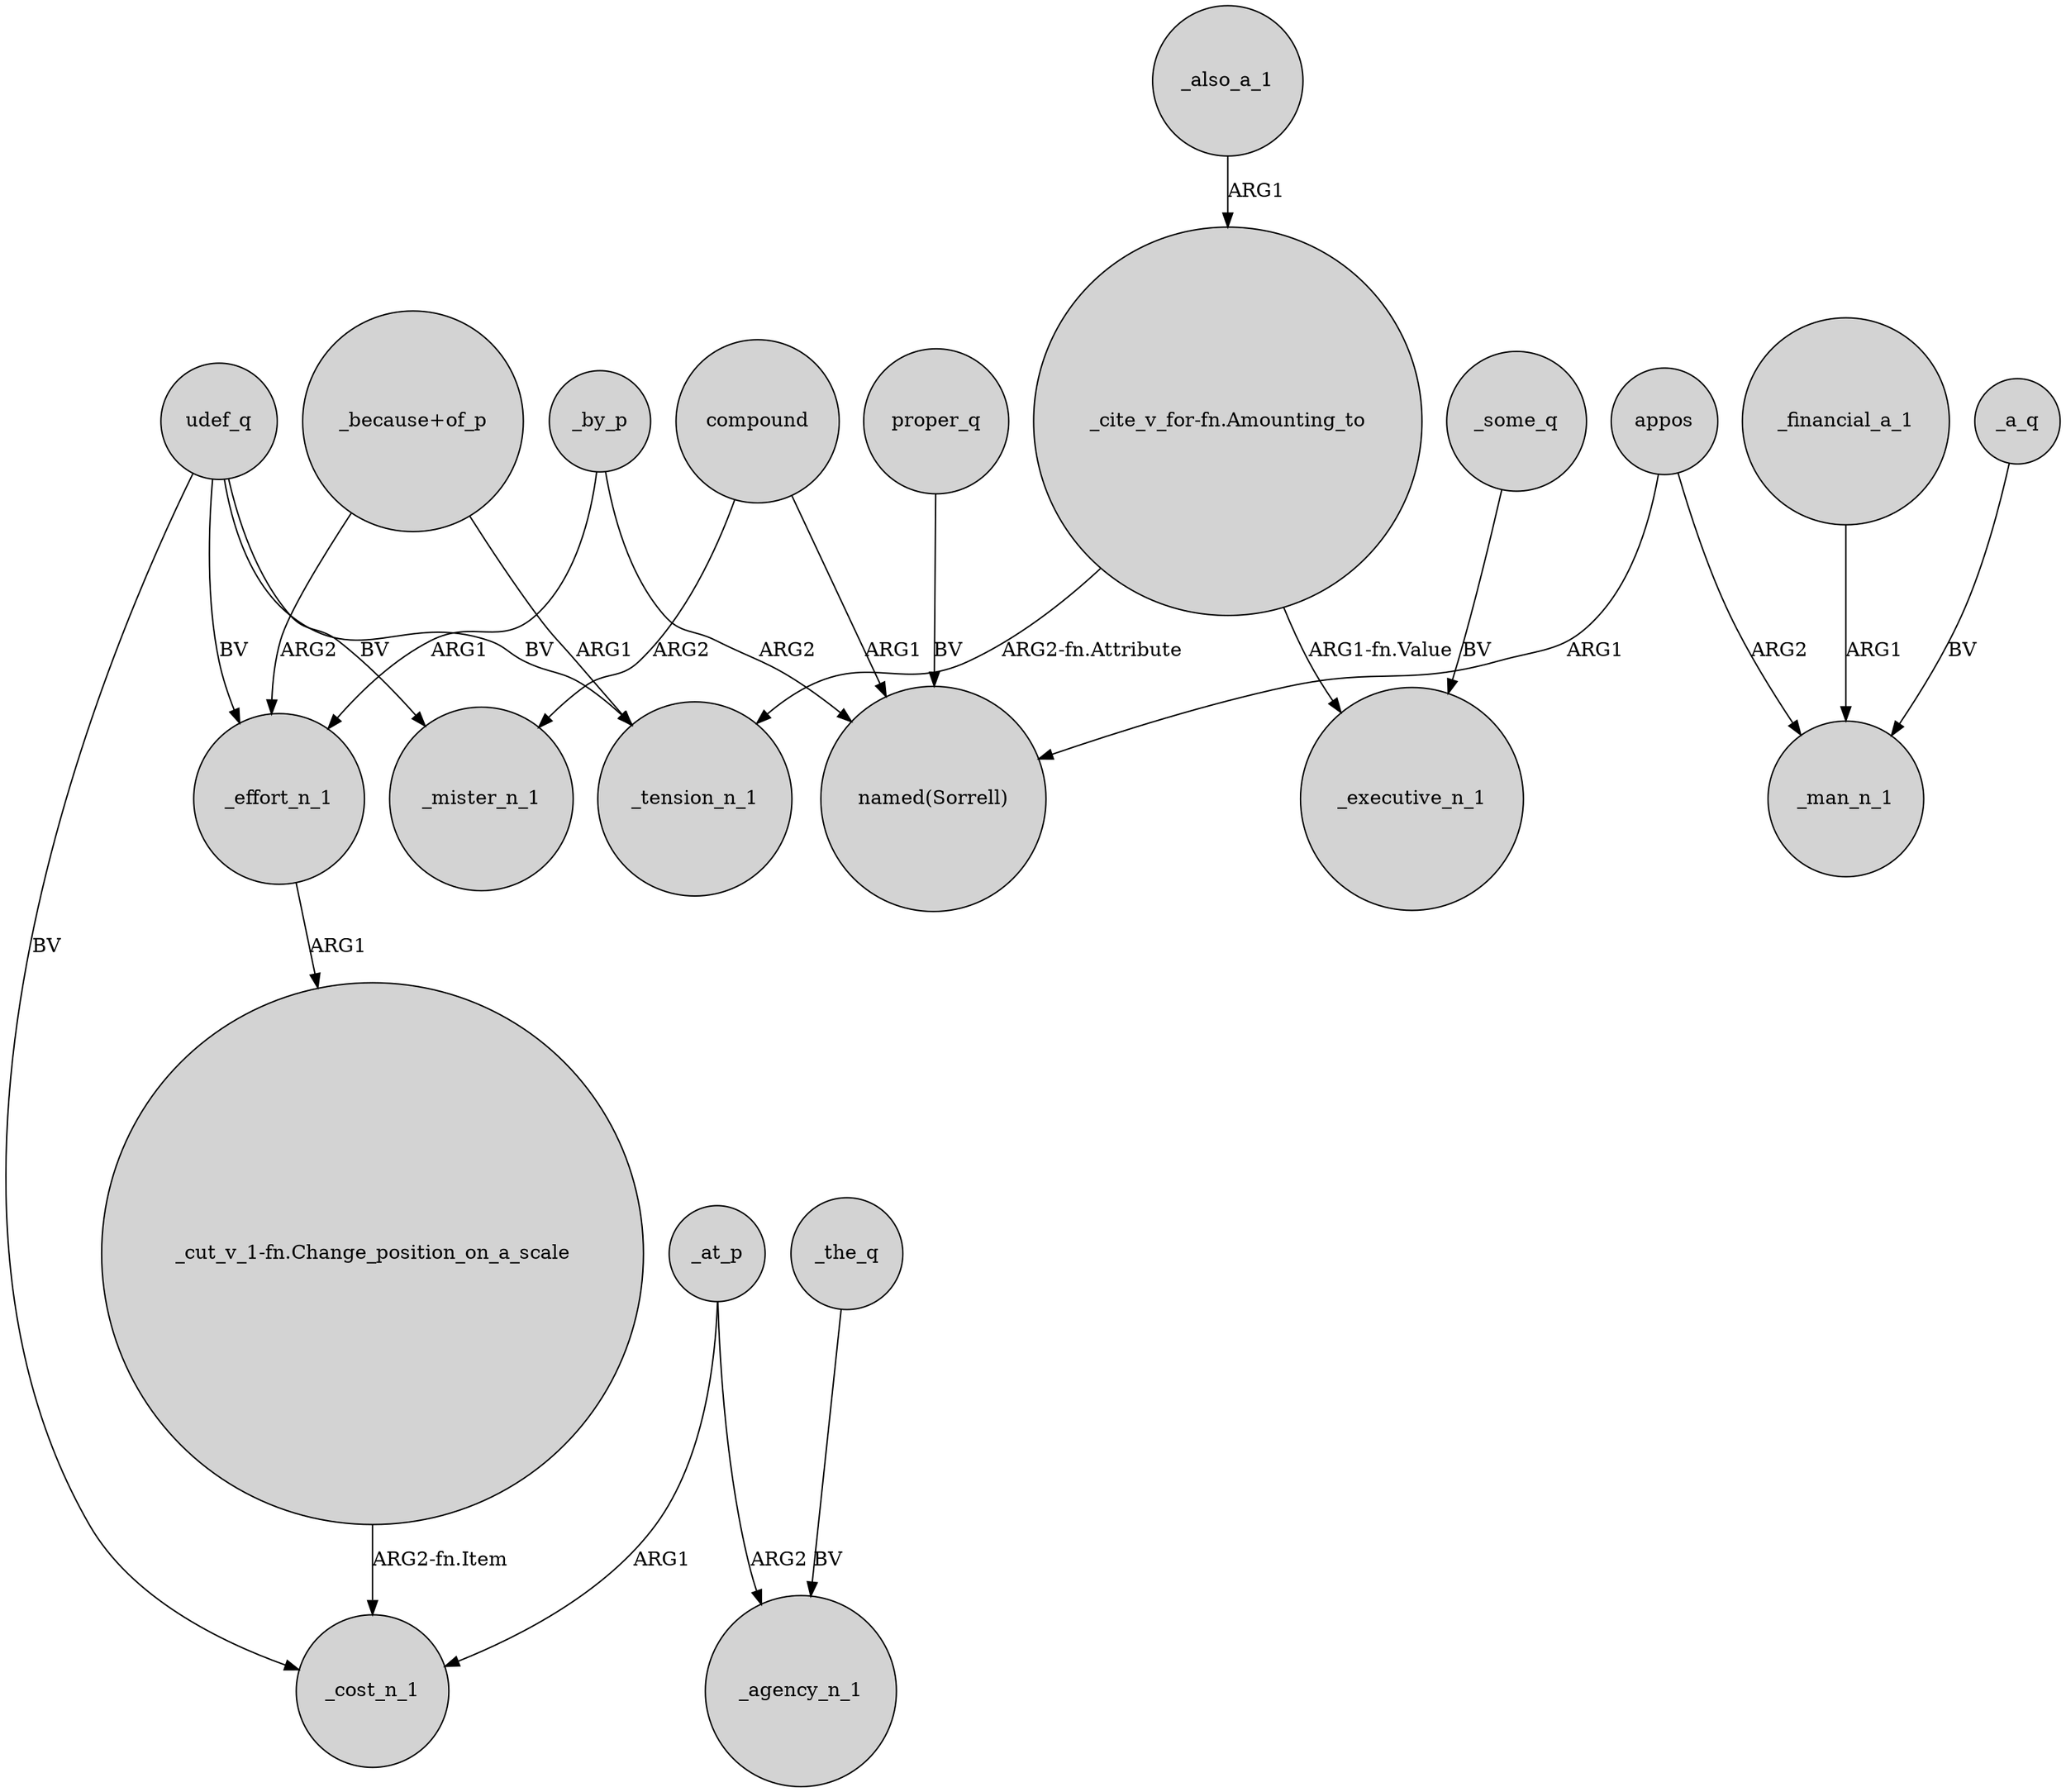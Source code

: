 digraph {
	node [shape=circle style=filled]
	"_because+of_p" -> _effort_n_1 [label=ARG2]
	udef_q -> _effort_n_1 [label=BV]
	"_cite_v_for-fn.Amounting_to" -> _executive_n_1 [label="ARG1-fn.Value"]
	compound -> _mister_n_1 [label=ARG2]
	_some_q -> _executive_n_1 [label=BV]
	_financial_a_1 -> _man_n_1 [label=ARG1]
	_the_q -> _agency_n_1 [label=BV]
	_a_q -> _man_n_1 [label=BV]
	udef_q -> _mister_n_1 [label=BV]
	compound -> "named(Sorrell)" [label=ARG1]
	_by_p -> _effort_n_1 [label=ARG1]
	_at_p -> _agency_n_1 [label=ARG2]
	"_cite_v_for-fn.Amounting_to" -> _tension_n_1 [label="ARG2-fn.Attribute"]
	"_cut_v_1-fn.Change_position_on_a_scale" -> _cost_n_1 [label="ARG2-fn.Item"]
	appos -> _man_n_1 [label=ARG2]
	_also_a_1 -> "_cite_v_for-fn.Amounting_to" [label=ARG1]
	proper_q -> "named(Sorrell)" [label=BV]
	_at_p -> _cost_n_1 [label=ARG1]
	"_because+of_p" -> _tension_n_1 [label=ARG1]
	appos -> "named(Sorrell)" [label=ARG1]
	_effort_n_1 -> "_cut_v_1-fn.Change_position_on_a_scale" [label=ARG1]
	udef_q -> _tension_n_1 [label=BV]
	_by_p -> "named(Sorrell)" [label=ARG2]
	udef_q -> _cost_n_1 [label=BV]
}

